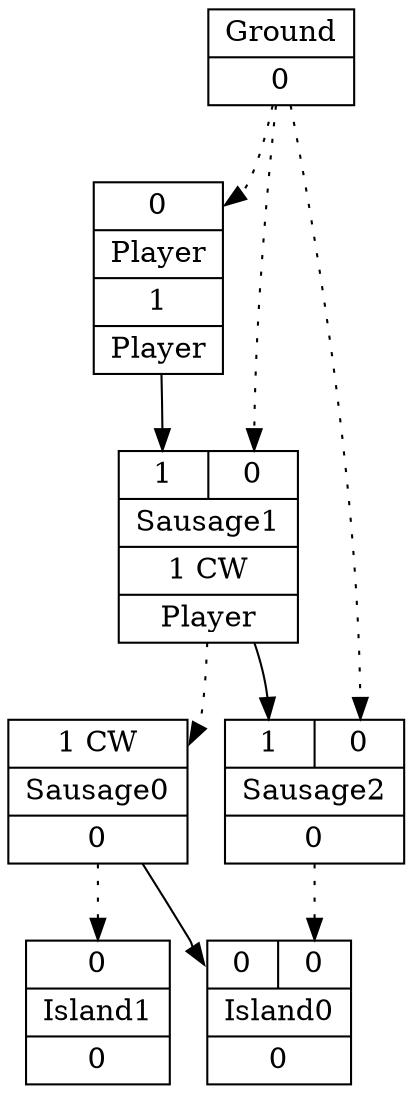 digraph G {
node [shape=record];
Player[ label ="{{<GroundP>0}|{Player}|<PlayerOUT>1|{Player}}"];
Ground[ label ="{{Ground}|<GroundOUT>0}"];
Sausage1[ label ="{{<Player>1|<GroundP>0}|{Sausage1}|<Sausage1OUT>1 CW|{Player}}"];
Sausage0[ label ="{{<Sausage1P>1 CW}|{Sausage0}|<Sausage0OUT>0}"];
Sausage2[ label ="{{<Sausage1>1|<GroundP>0}|{Sausage2}|<Sausage2OUT>0}"];
Island1[ label ="{{<Sausage0P>0}|{Island1}|<Island1OUT>0}"];
Island0[ label ="{{<Sausage0>0|<Sausage2P>0}|{Island0}|<Island0OUT>0}"];
	"Ground" -> "Player":GroundP [style=dotted];
	"Player" -> "Sausage1":Player;
	"Ground" -> "Sausage1":GroundP [style=dotted];
	"Sausage1" -> "Sausage0":Sausage1P [style=dotted];
	"Sausage1" -> "Sausage2":Sausage1;
	"Sausage0" -> "Island1":Sausage0P [style=dotted];
	"Sausage0" -> "Island0":Sausage0;
	"Ground" -> "Sausage2":GroundP [style=dotted];
	"Sausage2" -> "Island0":Sausage2P [style=dotted];
}
